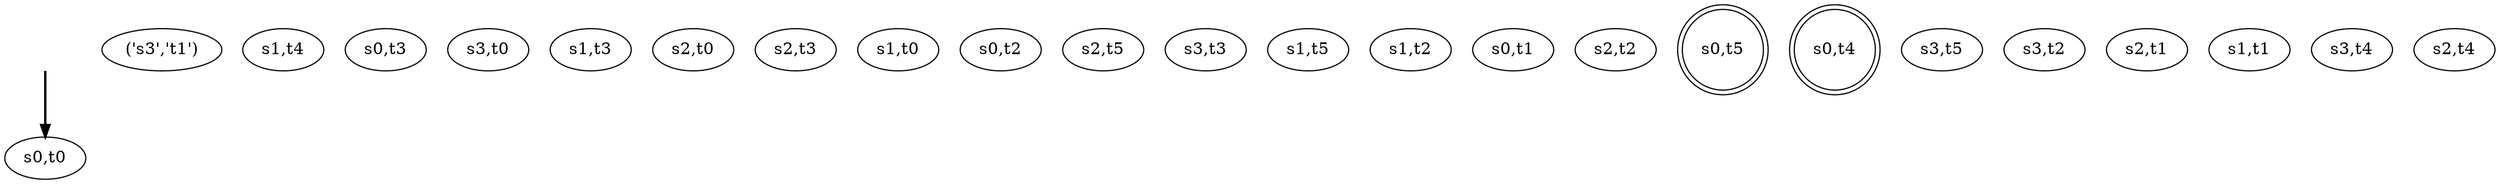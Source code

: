 digraph{
    fake [style=invisible]
    "s0,t0" [root=true]

    fake -> "s0,t0" [style=bold]

    "('s3','t1')"
    "s1,t4"
    "s0,t3"
    "s3,t0"
    "s1,t3"
    "s2,t0"
    "s2,t3"
    "s1,t0"
    "s0,t2"
    "s2,t5"
    "s3,t3"
    "s1,t5"
    "s1,t2"
    "s0,t1"
    "s2,t2"
    "s0,t5" [shape=doublecircle]
    "s0,t4" [shape=doublecircle]
    "s3,t5"
    "s3,t2"
    "s2,t1"
    "s1,t1"
    "s3,t4"
    "s0,t0"
    "s2,t4"
}